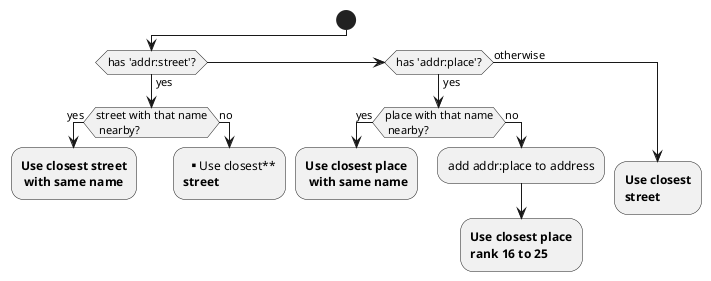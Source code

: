 @startuml
skinparam monochrome true

start

if (has 'addr:street'?) then (yes)
  if (street with that name\n nearby?) then (yes)
    :**Use closest street**
     **with same name**;
     kill
  else (no)
    :** Use closest**\n**street**;
     kill
  endif
elseif (has 'addr:place'?) then (yes)
  if (place with that name\n nearby?) then (yes)
    :**Use closest place**
     **with same name**;
     kill
  else (no)
    :add addr:place to address;
    :**Use closest place**\n**rank 16 to 25**;
     kill
  endif
else (otherwise)
 :**Use closest**\n**street**;
 kill
endif


@enduml
